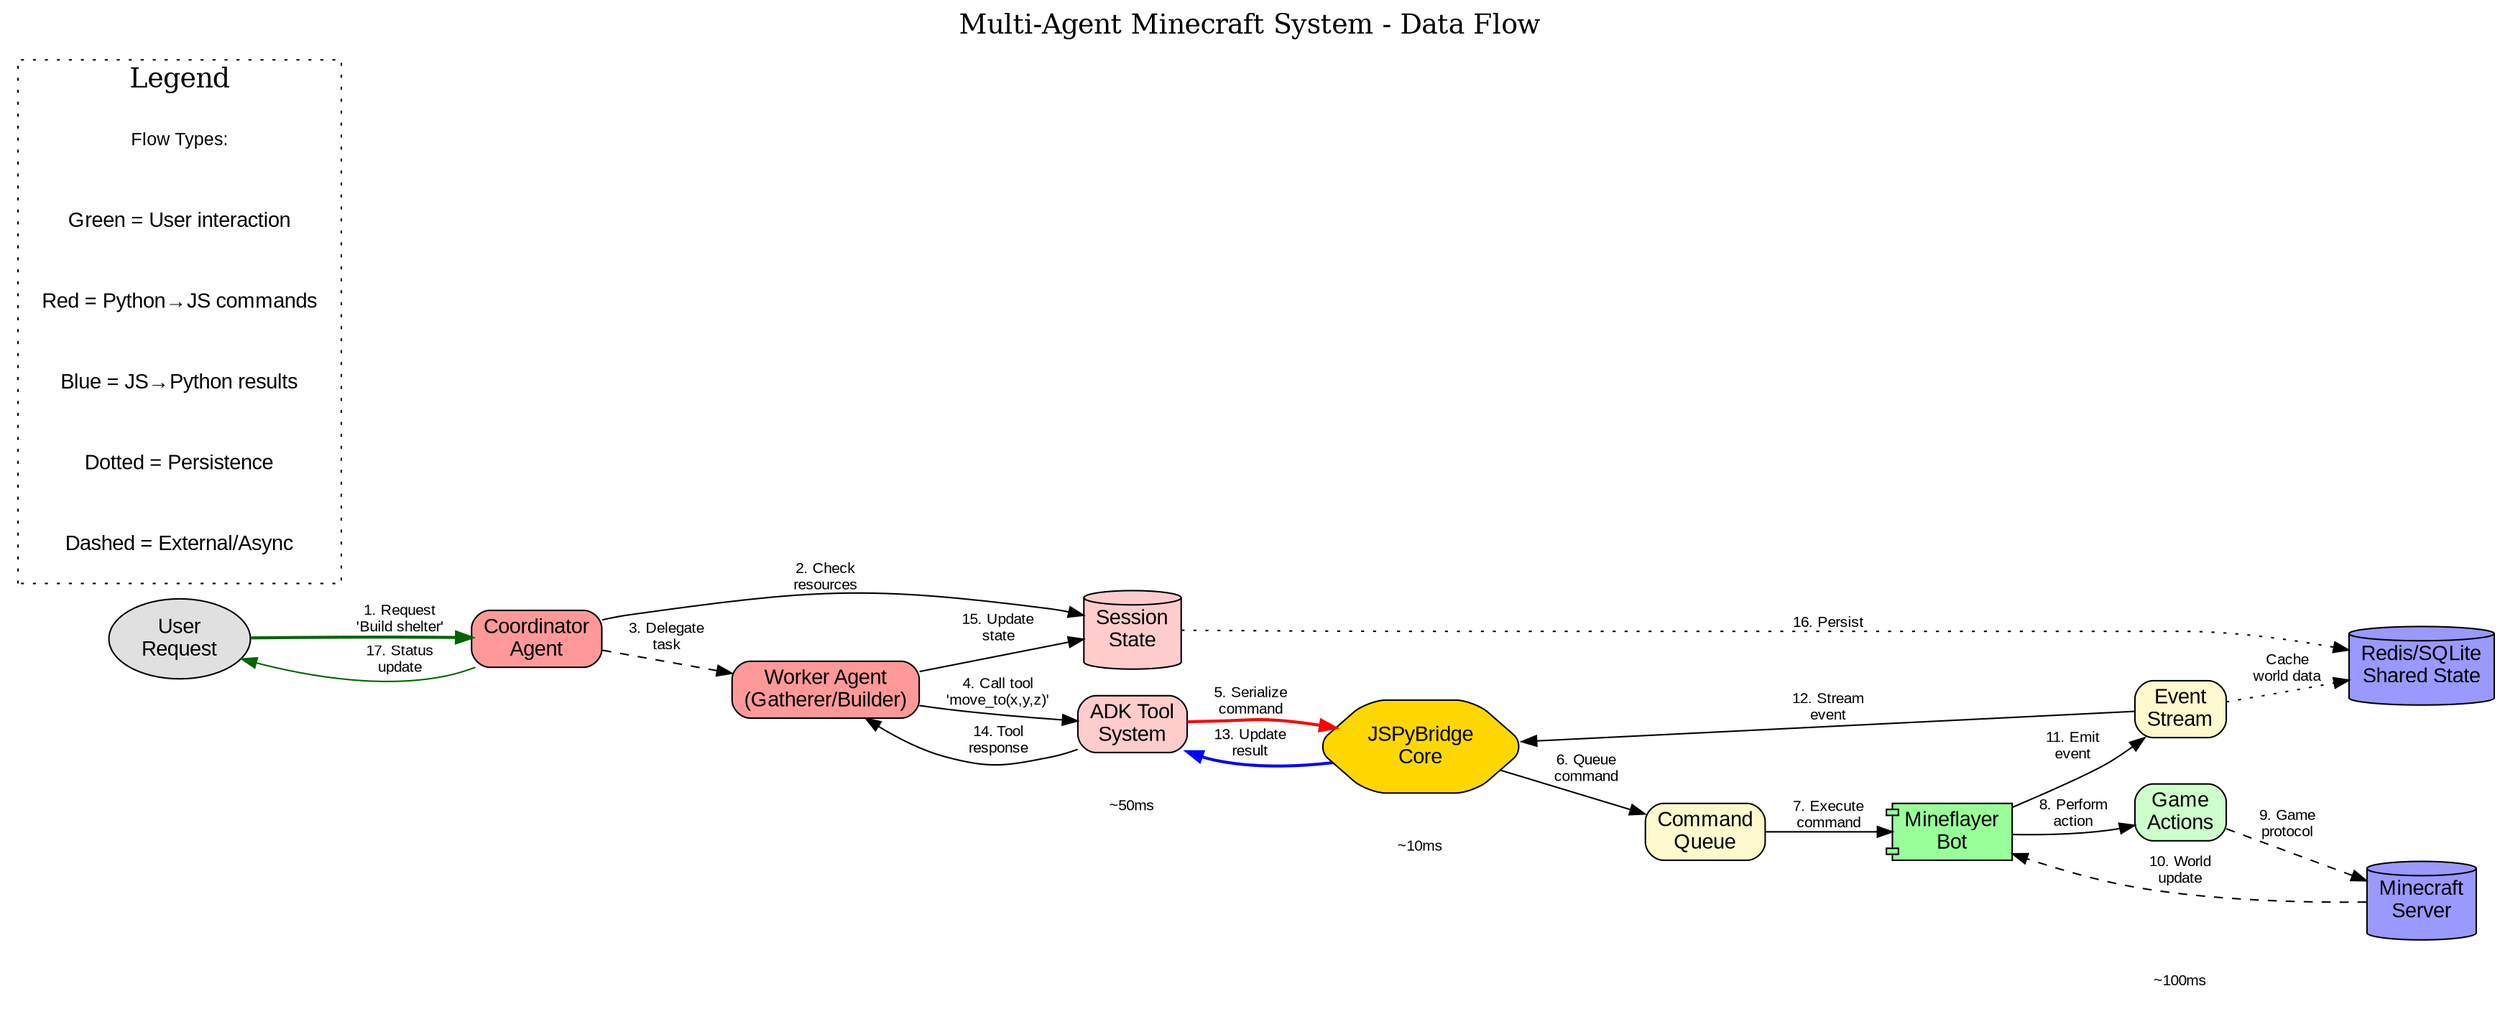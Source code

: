 digraph MinecraftDataFlow {
    rankdir=LR;
    node [shape=box, style="rounded,filled", fontname="Arial"];
    edge [fontname="Arial", fontsize=10];

    // Title
    labelloc="t";
    label="Multi-Agent Minecraft System - Data Flow";
    fontsize=18;

    // Define node groups with different colors

    // User/External
    user [label="User\nRequest", shape=ellipse, fillcolor="#E0E0E0"];

    // ADK Agents
    coordinator [label="Coordinator\nAgent", fillcolor="#FF9999"];
    worker_agent [label="Worker Agent\n(Gatherer/Builder)", fillcolor="#FF9999"];

    // ADK Components
    adk_tools [label="ADK Tool\nSystem", fillcolor="#FFCCCC"];
    session_state [label="Session\nState", shape=cylinder, fillcolor="#FFCCCC"];

    // Bridge Components
    jspy_bridge [label="JSPyBridge\nCore", shape=hexagon, fillcolor="#FFD700"];
    cmd_queue [label="Command\nQueue", fillcolor="#FFFACD"];
    event_stream [label="Event\nStream", fillcolor="#FFFACD"];

    // Mineflayer Components
    mineflayer_bot [label="Mineflayer\nBot", shape=component, fillcolor="#99FF99"];
    game_actions [label="Game\nActions", fillcolor="#CCFFCC"];

    // External
    minecraft_server [label="Minecraft\nServer", shape=cylinder, fillcolor="#9999FF"];
    shared_db [label="Redis/SQLite\nShared State", shape=cylinder, fillcolor="#9999FF"];

    // Data flow paths

    // 1. Task Assignment Flow
    user -> coordinator [label="1. Request\n'Build shelter'", color="darkgreen", style=bold];
    coordinator -> session_state [label="2. Check\nresources"];
    coordinator -> worker_agent [label="3. Delegate\ntask", style=dashed];

    // 2. Command Execution Flow
    worker_agent -> adk_tools [label="4. Call tool\n'move_to(x,y,z)'"];
    adk_tools -> jspy_bridge [label="5. Serialize\ncommand", color="red", style=bold];
    jspy_bridge -> cmd_queue [label="6. Queue\ncommand"];
    cmd_queue -> mineflayer_bot [label="7. Execute\ncommand"];
    mineflayer_bot -> game_actions [label="8. Perform\naction"];
    game_actions -> minecraft_server [label="9. Game\nprotocol", style=dashed];

    // 3. State Update Flow
    minecraft_server -> mineflayer_bot [label="10. World\nupdate", style=dashed];
    mineflayer_bot -> event_stream [label="11. Emit\nevent"];
    event_stream -> jspy_bridge [label="12. Stream\nevent"];
    jspy_bridge -> adk_tools [label="13. Update\nresult", color="blue", style=bold];
    adk_tools -> worker_agent [label="14. Tool\nresponse"];

    // 4. Persistence Flow
    worker_agent -> session_state [label="15. Update\nstate"];
    session_state -> shared_db [label="16. Persist", style=dotted];
    event_stream -> shared_db [label="Cache\nworld data", style=dotted];

    // 5. Monitoring Flow
    coordinator -> user [label="17. Status\nupdate", color="darkgreen"];

    // Legend
    subgraph cluster_legend {
        label="Legend";
        style=dotted;
        node [shape=plaintext, fillcolor=white];

        legend_title [label="Flow Types:", fontsize=12, fontweight=bold];
        legend1 [label="Green = User interaction"];
        legend2 [label="Red = Python→JS commands"];
        legend3 [label="Blue = JS→Python results"];
        legend4 [label="Dotted = Persistence"];
        legend5 [label="Dashed = External/Async"];
    }

    // Timing annotations
    {
        node [shape=plaintext, fillcolor=white, fontsize=10];
        timing1 [label="~50ms"];
        timing2 [label="~10ms"];
        timing3 [label="~100ms"];
    }

    // Position timing labels
    timing1 -> jspy_bridge [style=invis];
    timing2 -> cmd_queue [style=invis];
    timing3 -> minecraft_server [style=invis];
}
